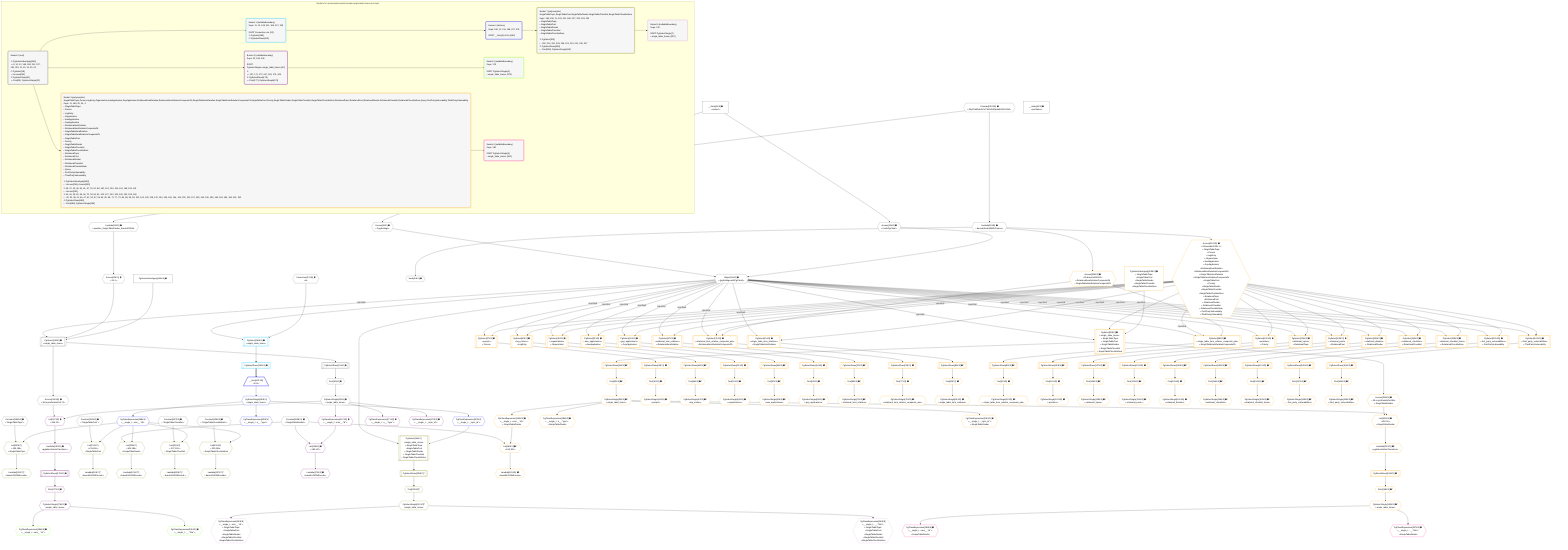 %%{init: {'themeVariables': { 'fontSize': '12px'}}}%%
graph TD
    classDef path fill:#eee,stroke:#000,color:#000
    classDef plan fill:#fff,stroke-width:1px,color:#000
    classDef itemplan fill:#fff,stroke-width:2px,color:#000
    classDef unbatchedplan fill:#dff,stroke-width:1px,color:#000
    classDef sideeffectplan fill:#fcc,stroke-width:2px,color:#000
    classDef bucket fill:#f6f6f6,color:#000,stroke-width:2px,text-align:left

    subgraph "Buckets for queries/polymorphic/simple-single-table-items-root-topic"
    Bucket0("Bucket 0 (root)<br /><br />1: PgSelectInlineApply[245]<br />ᐳ: 9, 10, 12, 168, 199, 211, 227, 235, 253, 11, 15, 16, 25, 24<br />2: PgSelect[18]<br />ᐳ: Access[246]<br />3: PgSelectRows[21]<br />ᐳ: First[20], PgSelectSingle[22]"):::bucket
    Bucket1("Bucket 1 (nullableBoundary)<br />Deps: 11, 12, 199, 211, 168, 227, 235<br /><br />ROOT Connectionᐸ8ᐳ[12]<br />1: PgSelect[166]<br />2: PgSelectRows[191]"):::bucket
    Bucket2("Bucket 2 (nullableBoundary)<br />Deps: 22, 168, 246<br /><br />ROOT PgSelectSingleᐸsingle_table_itemsᐳ[22]<br />1: <br />ᐳ: 167, 171, 172, 247, 169, 170, 248<br />2: PgSelectRows[178]<br />ᐳ: First[177], PgSelectSingle[179]"):::bucket
    Bucket3("Bucket 3 (polymorphic)<br />SingleTableTopic,Person,LogEntry,Organization,AwsApplication,GcpApplication,RelationalItemRelation,RelationalItemRelationCompositePk,SingleTableItemRelation,SingleTableItemRelationCompositePk,SingleTablePost,Priority,SingleTableDivider,SingleTableChecklist,SingleTableChecklistItem,RelationalTopic,RelationalPost,RelationalDivider,RelationalChecklist,RelationalChecklistItem,Query,FirstPartyVulnerability,ThirdPartyVulnerability<br />Deps: 11, 168, 25, 24, 4<br />ᐳSingleTableTopic<br />ᐳPerson<br />ᐳLogEntry<br />ᐳOrganization<br />ᐳAwsApplication<br />ᐳGcpApplication<br />ᐳRelationalItemRelation<br />ᐳRelationalItemRelationCompositePk<br />ᐳSingleTableItemRelation<br />ᐳSingleTableItemRelationCompositePk<br />ᐳSingleTablePost<br />ᐳPriority<br />ᐳSingleTableDivider<br />ᐳSingleTableChecklist<br />ᐳSingleTableChecklistItem<br />ᐳRelationalTopic<br />ᐳRelationalPost<br />ᐳRelationalDivider<br />ᐳRelationalChecklist<br />ᐳRelationalChecklistItem<br />ᐳQuery<br />ᐳFirstPartyVulnerability<br />ᐳThirdPartyVulnerability<br /><br />1: PgSelectInlineApply[249]<br />ᐳ: Access[254], Access[255]<br />2: 29, 37, 43, 49, 55, 61, 67, 75, 81, 88, 100, 124, 130, 136, 142, 148, 155, 161<br />ᐳ: Access[250]<br />3: 34, 40, 46, 52, 58, 64, 70, 78, 84, 91, 103, 127, 133, 139, 145, 151, 158, 164<br />ᐳ: 33, 35, 39, 41, 45, 47, 51, 53, 57, 59, 63, 65, 69, 71, 77, 79, 83, 85, 90, 92, 102, 104, 126, 128, 132, 134, 138, 140, 144, 146, 150, 152, 157, 159, 163, 165, 180, 182, 183, 184, 185, 251, 252<br />4: PgSelectRows[189]<br />ᐳ: First[188], PgSelectSingle[190]"):::bucket
    Bucket4("Bucket 4 (listItem)<br />Deps: 199, 11, 211, 168, 227, 235<br /><br />ROOT __Item{4}ᐸ191ᐳ[192]"):::bucket
    Bucket5("Bucket 5 (nullableBoundary)<br />Deps: 179<br /><br />ROOT PgSelectSingle{2}ᐸsingle_table_itemsᐳ[179]"):::bucket
    Bucket6("Bucket 6 (nullableBoundary)<br />Deps: 190<br /><br />ROOT PgSelectSingle{3}ᐸsingle_table_itemsᐳ[190]"):::bucket
    Bucket7("Bucket 7 (polymorphic)<br />SingleTableTopic,SingleTablePost,SingleTableDivider,SingleTableChecklist,SingleTableChecklistItem<br />Deps: 199, 198, 11, 203, 211, 168, 227, 235, 193, 202<br />ᐳSingleTableTopic<br />ᐳSingleTablePost<br />ᐳSingleTableDivider<br />ᐳSingleTableChecklist<br />ᐳSingleTableChecklistItem<br /><br />1: PgSelect[204]<br />ᐳ: 200, 212, 220, 228, 236, 201, 213, 221, 229, 237<br />2: PgSelectRows[209]<br />ᐳ: First[208], PgSelectSingle[210]"):::bucket
    Bucket8("Bucket 8 (nullableBoundary)<br />Deps: 210<br /><br />ROOT PgSelectSingle{7}ᐸsingle_table_itemsᐳ[210]"):::bucket
    end
    Bucket0 --> Bucket1 & Bucket2 & Bucket3
    Bucket1 --> Bucket4
    Bucket2 --> Bucket5
    Bucket3 --> Bucket6
    Bucket4 --> Bucket7
    Bucket7 --> Bucket8

    %% plan dependencies
    PgSelect18[["PgSelect[18∈0] ➊<br />ᐸsingle_table_itemsᐳ"]]:::plan
    Object11{{"Object[11∈0] ➊<br />ᐸ{pgSettings,withPgClient}ᐳ"}}:::plan
    Access16{{"Access[16∈0] ➊<br />ᐸ15.1ᐳ"}}:::plan
    PgSelectInlineApply245["PgSelectInlineApply[245∈0] ➊"]:::plan
    Object11 -->|rejectNull| PgSelect18
    Access16 & PgSelectInlineApply245 --> PgSelect18
    Access9{{"Access[9∈0] ➊<br />ᐸ2.pgSettingsᐳ"}}:::plan
    Access10{{"Access[10∈0] ➊<br />ᐸ2.withPgClientᐳ"}}:::plan
    Access9 & Access10 --> Object11
    __Value2["__Value[2∈0] ➊<br />ᐸcontextᐳ"]:::plan
    __Value2 --> Access9
    __Value2 --> Access10
    Lambda15{{"Lambda[15∈0] ➊<br />ᐸspecifier_SingleTableDivider_base64JSONᐳ"}}:::plan
    Constant253{{"Constant[253∈0] ➊<br />ᐸ'WyJTaW5nbGVUYWJsZURpdmlkZXIiLDNd'ᐳ"}}:::plan
    Constant253 --> Lambda15
    Lambda15 --> Access16
    First20{{"First[20∈0] ➊"}}:::plan
    PgSelectRows21[["PgSelectRows[21∈0] ➊"]]:::plan
    PgSelectRows21 --> First20
    PgSelect18 --> PgSelectRows21
    PgSelectSingle22{{"PgSelectSingle[22∈0] ➊<br />ᐸsingle_table_itemsᐳ"}}:::plan
    First20 --> PgSelectSingle22
    Node24{{"Node[24∈0] ➊"}}:::plan
    Lambda25{{"Lambda[25∈0] ➊<br />ᐸdecodeNodeIdWithCodecsᐳ"}}:::plan
    Lambda25 --> Node24
    Constant253 --> Lambda25
    Access246{{"Access[246∈0] ➊<br />ᐸ18.m.joinDetailsFor173ᐳ"}}:::plan
    PgSelect18 --> Access246
    __Value4["__Value[4∈0] ➊<br />ᐸrootValueᐳ"]:::plan
    Connection12{{"Connection[12∈0] ➊<br />ᐸ8ᐳ"}}:::plan
    Constant168{{"Constant[168∈0] ➊<br />ᐸ'SingleTableDivider'ᐳ"}}:::plan
    Constant199{{"Constant[199∈0] ➊<br />ᐸ'SingleTableTopic'ᐳ"}}:::plan
    Constant211{{"Constant[211∈0] ➊<br />ᐸ'SingleTablePost'ᐳ"}}:::plan
    Constant227{{"Constant[227∈0] ➊<br />ᐸ'SingleTableChecklist'ᐳ"}}:::plan
    Constant235{{"Constant[235∈0] ➊<br />ᐸ'SingleTableChecklistItem'ᐳ"}}:::plan
    PgSelect166[["PgSelect[166∈1] ➊<br />ᐸsingle_table_itemsᐳ"]]:::plan
    Object11 & Connection12 --> PgSelect166
    PgSelectRows191[["PgSelectRows[191∈1] ➊"]]:::plan
    PgSelect166 --> PgSelectRows191
    __Item192[/"__Item[192∈4]<br />ᐸ191ᐳ"\]:::itemplan
    PgSelectRows191 ==> __Item192
    PgSelectSingle193{{"PgSelectSingle[193∈4]<br />ᐸsingle_table_itemsᐳ"}}:::plan
    __Item192 --> PgSelectSingle193
    PgClassExpression198{{"PgClassExpression[198∈4]<br />ᐸ__single_t...ems__.”id”ᐳ"}}:::plan
    PgSelectSingle193 --> PgClassExpression198
    PgClassExpression202{{"PgClassExpression[202∈4]<br />ᐸ__single_t...s__.”type”ᐳ"}}:::plan
    PgSelectSingle193 --> PgClassExpression202
    PgClassExpression203{{"PgClassExpression[203∈4]<br />ᐸ__single_t..._topic_id”ᐳ"}}:::plan
    PgSelectSingle193 --> PgClassExpression203
    List200{{"List[200∈7]<br />ᐸ199,198ᐳ<br />ᐳSingleTableTopic"}}:::plan
    Constant199 & PgClassExpression198 --> List200
    PgSelect204[["PgSelect[204∈7]<br />ᐸsingle_table_itemsᐳ<br />ᐳSingleTableTopic<br />ᐳSingleTablePost<br />ᐳSingleTableDivider<br />ᐳSingleTableChecklist<br />ᐳSingleTableChecklistItem"]]:::plan
    Object11 & PgClassExpression203 --> PgSelect204
    List212{{"List[212∈7]<br />ᐸ211,198ᐳ<br />ᐳSingleTablePost"}}:::plan
    Constant211 & PgClassExpression198 --> List212
    List220{{"List[220∈7]<br />ᐸ168,198ᐳ<br />ᐳSingleTableDivider"}}:::plan
    Constant168 & PgClassExpression198 --> List220
    List228{{"List[228∈7]<br />ᐸ227,198ᐳ<br />ᐳSingleTableChecklist"}}:::plan
    Constant227 & PgClassExpression198 --> List228
    List236{{"List[236∈7]<br />ᐸ235,198ᐳ<br />ᐳSingleTableChecklistItem"}}:::plan
    Constant235 & PgClassExpression198 --> List236
    Lambda201{{"Lambda[201∈7]^<br />ᐸbase64JSONEncodeᐳ"}}:::plan
    List200 --> Lambda201
    First208{{"First[208∈7]^"}}:::plan
    PgSelectRows209[["PgSelectRows[209∈7]^"]]:::plan
    PgSelectRows209 --> First208
    PgSelect204 --> PgSelectRows209
    PgSelectSingle210{{"PgSelectSingle[210∈7]^<br />ᐸsingle_table_itemsᐳ"}}:::plan
    First208 --> PgSelectSingle210
    Lambda213{{"Lambda[213∈7]^<br />ᐸbase64JSONEncodeᐳ"}}:::plan
    List212 --> Lambda213
    Lambda221{{"Lambda[221∈7]^<br />ᐸbase64JSONEncodeᐳ"}}:::plan
    List220 --> Lambda221
    Lambda229{{"Lambda[229∈7]^<br />ᐸbase64JSONEncodeᐳ"}}:::plan
    List228 --> Lambda229
    Lambda237{{"Lambda[237∈7]^<br />ᐸbase64JSONEncodeᐳ"}}:::plan
    List236 --> Lambda237
    PgClassExpression243{{"PgClassExpression[243∈8]<br />ᐸ__single_t...ems__.”id”ᐳ<br />ᐳSingleTableTopic<br />ᐳSingleTablePost<br />ᐳSingleTableDivider<br />ᐳSingleTableChecklist<br />ᐳSingleTableChecklistItem"}}:::plan
    PgSelectSingle210 --> PgClassExpression243
    PgClassExpression244{{"PgClassExpression[244∈8]<br />ᐸ__single_t...__.”title”ᐳ<br />ᐳSingleTableTopic<br />ᐳSingleTablePost<br />ᐳSingleTableDivider<br />ᐳSingleTableChecklist<br />ᐳSingleTableChecklistItem"}}:::plan
    PgSelectSingle210 --> PgClassExpression244
    List169{{"List[169∈2] ➊<br />ᐸ168,167ᐳ"}}:::plan
    PgClassExpression167{{"PgClassExpression[167∈2] ➊<br />ᐸ__single_t...ems__.”id”ᐳ"}}:::plan
    Constant168 & PgClassExpression167 --> List169
    List247{{"List[247∈2] ➊<br />ᐸ246,22ᐳ"}}:::plan
    Access246 & PgSelectSingle22 --> List247
    PgSelectSingle22 --> PgClassExpression167
    Lambda170{{"Lambda[170∈2] ➊<br />ᐸbase64JSONEncodeᐳ"}}:::plan
    List169 --> Lambda170
    PgClassExpression171{{"PgClassExpression[171∈2] ➊<br />ᐸ__single_t...s__.”type”ᐳ"}}:::plan
    PgSelectSingle22 --> PgClassExpression171
    PgClassExpression172{{"PgClassExpression[172∈2] ➊<br />ᐸ__single_t..._topic_id”ᐳ"}}:::plan
    PgSelectSingle22 --> PgClassExpression172
    First177{{"First[177∈2] ➊"}}:::plan
    PgSelectRows178[["PgSelectRows[178∈2] ➊"]]:::plan
    PgSelectRows178 --> First177
    Lambda248{{"Lambda[248∈2] ➊<br />ᐸpgInlineViaJoinTransformᐳ"}}:::plan
    Lambda248 --> PgSelectRows178
    PgSelectSingle179{{"PgSelectSingle[179∈2] ➊<br />ᐸsingle_table_itemsᐳ"}}:::plan
    First177 --> PgSelectSingle179
    List247 --> Lambda248
    PgClassExpression194{{"PgClassExpression[194∈5] ➊<br />ᐸ__single_t...ems__.”id”ᐳ"}}:::plan
    PgSelectSingle179 --> PgClassExpression194
    PgClassExpression195{{"PgClassExpression[195∈5] ➊<br />ᐸ__single_t...__.”title”ᐳ"}}:::plan
    PgSelectSingle179 --> PgClassExpression195
    PgSelect29[["PgSelect[29∈3] ➊<br />ᐸsingle_table_itemsᐳ<br />ᐳSingleTableTopic<br />ᐳSingleTablePost<br />ᐳSingleTableDivider<br />ᐳSingleTableChecklist<br />ᐳSingleTableChecklistItem"]]:::plan
    Access254{{"Access[254∈3] ➊<br />ᐸ25.base64JSON.1ᐳ<br />ᐳSingleTableTopic<br />ᐳPerson<br />ᐳLogEntry<br />ᐳOrganization<br />ᐳAwsApplication<br />ᐳGcpApplication<br />ᐳRelationalItemRelation<br />ᐳRelationalItemRelationCompositePk<br />ᐳSingleTableItemRelation<br />ᐳSingleTableItemRelationCompositePk<br />ᐳSingleTablePost<br />ᐳPriority<br />ᐳSingleTableDivider<br />ᐳSingleTableChecklist<br />ᐳSingleTableChecklistItem<br />ᐳRelationalTopic<br />ᐳRelationalPost<br />ᐳRelationalDivider<br />ᐳRelationalChecklist<br />ᐳRelationalChecklistItem<br />ᐳFirstPartyVulnerability<br />ᐳThirdPartyVulnerability"}}:::plan
    PgSelectInlineApply249["PgSelectInlineApply[249∈3] ➊<br />ᐳSingleTableTopic<br />ᐳSingleTablePost<br />ᐳSingleTableDivider<br />ᐳSingleTableChecklist<br />ᐳSingleTableChecklistItem"]:::plan
    Object11 -->|rejectNull| PgSelect29
    Access254 & PgSelectInlineApply249 --> PgSelect29
    PgSelect75[["PgSelect[75∈3] ➊<br />ᐸrelational_item_relation_composite_pksᐳ<br />ᐳRelationalItemRelationCompositePk"]]:::plan
    Access255{{"Access[255∈3] ➊<br />ᐸ25.base64JSON.2ᐳ<br />ᐳRelationalItemRelationCompositePk<br />ᐳSingleTableItemRelationCompositePk"}}:::plan
    Object11 -->|rejectNull| PgSelect75
    Access254 -->|rejectNull| PgSelect75
    Access255 --> PgSelect75
    PgSelect88[["PgSelect[88∈3] ➊<br />ᐸsingle_table_item_relation_composite_pksᐳ<br />ᐳSingleTableItemRelationCompositePk"]]:::plan
    Object11 -->|rejectNull| PgSelect88
    Access254 -->|rejectNull| PgSelect88
    Access255 --> PgSelect88
    PgSelect37[["PgSelect[37∈3] ➊<br />ᐸpeopleᐳ<br />ᐳPerson"]]:::plan
    Object11 -->|rejectNull| PgSelect37
    Access254 --> PgSelect37
    PgSelect43[["PgSelect[43∈3] ➊<br />ᐸlog_entriesᐳ<br />ᐳLogEntry"]]:::plan
    Object11 -->|rejectNull| PgSelect43
    Access254 --> PgSelect43
    PgSelect49[["PgSelect[49∈3] ➊<br />ᐸorganizationsᐳ<br />ᐳOrganization"]]:::plan
    Object11 -->|rejectNull| PgSelect49
    Access254 --> PgSelect49
    PgSelect55[["PgSelect[55∈3] ➊<br />ᐸaws_applicationsᐳ<br />ᐳAwsApplication"]]:::plan
    Object11 -->|rejectNull| PgSelect55
    Access254 --> PgSelect55
    PgSelect61[["PgSelect[61∈3] ➊<br />ᐸgcp_applicationsᐳ<br />ᐳGcpApplication"]]:::plan
    Object11 -->|rejectNull| PgSelect61
    Access254 --> PgSelect61
    PgSelect67[["PgSelect[67∈3] ➊<br />ᐸrelational_item_relationsᐳ<br />ᐳRelationalItemRelation"]]:::plan
    Object11 -->|rejectNull| PgSelect67
    Access254 --> PgSelect67
    PgSelect81[["PgSelect[81∈3] ➊<br />ᐸsingle_table_item_relationsᐳ<br />ᐳSingleTableItemRelation"]]:::plan
    Object11 -->|rejectNull| PgSelect81
    Access254 --> PgSelect81
    PgSelect100[["PgSelect[100∈3] ➊<br />ᐸprioritiesᐳ<br />ᐳPriority"]]:::plan
    Object11 -->|rejectNull| PgSelect100
    Access254 --> PgSelect100
    PgSelect124[["PgSelect[124∈3] ➊<br />ᐸrelational_topicsᐳ<br />ᐳRelationalTopic"]]:::plan
    Object11 -->|rejectNull| PgSelect124
    Access254 --> PgSelect124
    PgSelect130[["PgSelect[130∈3] ➊<br />ᐸrelational_postsᐳ<br />ᐳRelationalPost"]]:::plan
    Object11 -->|rejectNull| PgSelect130
    Access254 --> PgSelect130
    PgSelect136[["PgSelect[136∈3] ➊<br />ᐸrelational_dividersᐳ<br />ᐳRelationalDivider"]]:::plan
    Object11 -->|rejectNull| PgSelect136
    Access254 --> PgSelect136
    PgSelect142[["PgSelect[142∈3] ➊<br />ᐸrelational_checklistsᐳ<br />ᐳRelationalChecklist"]]:::plan
    Object11 -->|rejectNull| PgSelect142
    Access254 --> PgSelect142
    PgSelect148[["PgSelect[148∈3] ➊<br />ᐸrelational_checklist_itemsᐳ<br />ᐳRelationalChecklistItem"]]:::plan
    Object11 -->|rejectNull| PgSelect148
    Access254 --> PgSelect148
    PgSelect155[["PgSelect[155∈3] ➊<br />ᐸfirst_party_vulnerabilitiesᐳ<br />ᐳFirstPartyVulnerability"]]:::plan
    Object11 -->|rejectNull| PgSelect155
    Access254 --> PgSelect155
    PgSelect161[["PgSelect[161∈3] ➊<br />ᐸthird_party_vulnerabilitiesᐳ<br />ᐳThirdPartyVulnerability"]]:::plan
    Object11 -->|rejectNull| PgSelect161
    Access254 --> PgSelect161
    List182{{"List[182∈3] ➊^<br />ᐸ168,180ᐳ"}}:::plan
    PgClassExpression180{{"PgClassExpression[180∈3] ➊<br />ᐸ__single_t...ems__.”id”ᐳ<br />ᐳSingleTableDivider"}}:::plan
    Constant168 & PgClassExpression180 --> List182
    List251{{"List[251∈3] ➊<br />ᐸ250,35ᐳ<br />ᐳSingleTableDivider"}}:::plan
    Access250{{"Access[250∈3] ➊<br />ᐸ29.m.joinDetailsFor186ᐳ<br />ᐳSingleTableDivider"}}:::plan
    PgSelectSingle35{{"PgSelectSingle[35∈3] ➊^<br />ᐸsingle_table_itemsᐳ"}}:::plan
    Access250 & PgSelectSingle35 --> List251
    First33{{"First[33∈3] ➊^"}}:::plan
    PgSelectRows34[["PgSelectRows[34∈3] ➊^"]]:::plan
    PgSelectRows34 --> First33
    PgSelect29 --> PgSelectRows34
    First33 --> PgSelectSingle35
    First39{{"First[39∈3] ➊^"}}:::plan
    PgSelectRows40[["PgSelectRows[40∈3] ➊^"]]:::plan
    PgSelectRows40 --> First39
    PgSelect37 --> PgSelectRows40
    PgSelectSingle41{{"PgSelectSingle[41∈3] ➊^<br />ᐸpeopleᐳ"}}:::plan
    First39 --> PgSelectSingle41
    First45{{"First[45∈3] ➊^"}}:::plan
    PgSelectRows46[["PgSelectRows[46∈3] ➊^"]]:::plan
    PgSelectRows46 --> First45
    PgSelect43 --> PgSelectRows46
    PgSelectSingle47{{"PgSelectSingle[47∈3] ➊^<br />ᐸlog_entriesᐳ"}}:::plan
    First45 --> PgSelectSingle47
    First51{{"First[51∈3] ➊^"}}:::plan
    PgSelectRows52[["PgSelectRows[52∈3] ➊^"]]:::plan
    PgSelectRows52 --> First51
    PgSelect49 --> PgSelectRows52
    PgSelectSingle53{{"PgSelectSingle[53∈3] ➊^<br />ᐸorganizationsᐳ"}}:::plan
    First51 --> PgSelectSingle53
    First57{{"First[57∈3] ➊^"}}:::plan
    PgSelectRows58[["PgSelectRows[58∈3] ➊^"]]:::plan
    PgSelectRows58 --> First57
    PgSelect55 --> PgSelectRows58
    PgSelectSingle59{{"PgSelectSingle[59∈3] ➊^<br />ᐸaws_applicationsᐳ"}}:::plan
    First57 --> PgSelectSingle59
    First63{{"First[63∈3] ➊^"}}:::plan
    PgSelectRows64[["PgSelectRows[64∈3] ➊^"]]:::plan
    PgSelectRows64 --> First63
    PgSelect61 --> PgSelectRows64
    PgSelectSingle65{{"PgSelectSingle[65∈3] ➊^<br />ᐸgcp_applicationsᐳ"}}:::plan
    First63 --> PgSelectSingle65
    First69{{"First[69∈3] ➊^"}}:::plan
    PgSelectRows70[["PgSelectRows[70∈3] ➊^"]]:::plan
    PgSelectRows70 --> First69
    PgSelect67 --> PgSelectRows70
    PgSelectSingle71{{"PgSelectSingle[71∈3] ➊^<br />ᐸrelational_item_relationsᐳ"}}:::plan
    First69 --> PgSelectSingle71
    First77{{"First[77∈3] ➊^"}}:::plan
    PgSelectRows78[["PgSelectRows[78∈3] ➊^"]]:::plan
    PgSelectRows78 --> First77
    PgSelect75 --> PgSelectRows78
    PgSelectSingle79{{"PgSelectSingle[79∈3] ➊^<br />ᐸrelational_item_relation_composite_pksᐳ"}}:::plan
    First77 --> PgSelectSingle79
    First83{{"First[83∈3] ➊^"}}:::plan
    PgSelectRows84[["PgSelectRows[84∈3] ➊^"]]:::plan
    PgSelectRows84 --> First83
    PgSelect81 --> PgSelectRows84
    PgSelectSingle85{{"PgSelectSingle[85∈3] ➊^<br />ᐸsingle_table_item_relationsᐳ"}}:::plan
    First83 --> PgSelectSingle85
    First90{{"First[90∈3] ➊^"}}:::plan
    PgSelectRows91[["PgSelectRows[91∈3] ➊^"]]:::plan
    PgSelectRows91 --> First90
    PgSelect88 --> PgSelectRows91
    PgSelectSingle92{{"PgSelectSingle[92∈3] ➊^<br />ᐸsingle_table_item_relation_composite_pksᐳ"}}:::plan
    First90 --> PgSelectSingle92
    First102{{"First[102∈3] ➊^"}}:::plan
    PgSelectRows103[["PgSelectRows[103∈3] ➊^"]]:::plan
    PgSelectRows103 --> First102
    PgSelect100 --> PgSelectRows103
    PgSelectSingle104{{"PgSelectSingle[104∈3] ➊^<br />ᐸprioritiesᐳ"}}:::plan
    First102 --> PgSelectSingle104
    First126{{"First[126∈3] ➊^"}}:::plan
    PgSelectRows127[["PgSelectRows[127∈3] ➊^"]]:::plan
    PgSelectRows127 --> First126
    PgSelect124 --> PgSelectRows127
    PgSelectSingle128{{"PgSelectSingle[128∈3] ➊^<br />ᐸrelational_topicsᐳ"}}:::plan
    First126 --> PgSelectSingle128
    First132{{"First[132∈3] ➊^"}}:::plan
    PgSelectRows133[["PgSelectRows[133∈3] ➊^"]]:::plan
    PgSelectRows133 --> First132
    PgSelect130 --> PgSelectRows133
    PgSelectSingle134{{"PgSelectSingle[134∈3] ➊^<br />ᐸrelational_postsᐳ"}}:::plan
    First132 --> PgSelectSingle134
    First138{{"First[138∈3] ➊^"}}:::plan
    PgSelectRows139[["PgSelectRows[139∈3] ➊^"]]:::plan
    PgSelectRows139 --> First138
    PgSelect136 --> PgSelectRows139
    PgSelectSingle140{{"PgSelectSingle[140∈3] ➊^<br />ᐸrelational_dividersᐳ"}}:::plan
    First138 --> PgSelectSingle140
    First144{{"First[144∈3] ➊^"}}:::plan
    PgSelectRows145[["PgSelectRows[145∈3] ➊^"]]:::plan
    PgSelectRows145 --> First144
    PgSelect142 --> PgSelectRows145
    PgSelectSingle146{{"PgSelectSingle[146∈3] ➊^<br />ᐸrelational_checklistsᐳ"}}:::plan
    First144 --> PgSelectSingle146
    First150{{"First[150∈3] ➊^"}}:::plan
    PgSelectRows151[["PgSelectRows[151∈3] ➊^"]]:::plan
    PgSelectRows151 --> First150
    PgSelect148 --> PgSelectRows151
    PgSelectSingle152{{"PgSelectSingle[152∈3] ➊^<br />ᐸrelational_checklist_itemsᐳ"}}:::plan
    First150 --> PgSelectSingle152
    First157{{"First[157∈3] ➊^"}}:::plan
    PgSelectRows158[["PgSelectRows[158∈3] ➊^"]]:::plan
    PgSelectRows158 --> First157
    PgSelect155 --> PgSelectRows158
    PgSelectSingle159{{"PgSelectSingle[159∈3] ➊^<br />ᐸfirst_party_vulnerabilitiesᐳ"}}:::plan
    First157 --> PgSelectSingle159
    First163{{"First[163∈3] ➊^"}}:::plan
    PgSelectRows164[["PgSelectRows[164∈3] ➊^"]]:::plan
    PgSelectRows164 --> First163
    PgSelect161 --> PgSelectRows164
    PgSelectSingle165{{"PgSelectSingle[165∈3] ➊^<br />ᐸthird_party_vulnerabilitiesᐳ"}}:::plan
    First163 --> PgSelectSingle165
    PgSelectSingle35 --> PgClassExpression180
    Lambda183{{"Lambda[183∈3] ➊^<br />ᐸbase64JSONEncodeᐳ"}}:::plan
    List182 --> Lambda183
    PgClassExpression184{{"PgClassExpression[184∈3] ➊<br />ᐸ__single_t...s__.”type”ᐳ<br />ᐳSingleTableDivider"}}:::plan
    PgSelectSingle35 --> PgClassExpression184
    PgClassExpression185{{"PgClassExpression[185∈3] ➊<br />ᐸ__single_t..._topic_id”ᐳ<br />ᐳSingleTableDivider"}}:::plan
    PgSelectSingle35 --> PgClassExpression185
    First188{{"First[188∈3] ➊^"}}:::plan
    PgSelectRows189[["PgSelectRows[189∈3] ➊^"]]:::plan
    PgSelectRows189 --> First188
    Lambda252{{"Lambda[252∈3] ➊^<br />ᐸpgInlineViaJoinTransformᐳ"}}:::plan
    Lambda252 --> PgSelectRows189
    PgSelectSingle190{{"PgSelectSingle[190∈3] ➊^<br />ᐸsingle_table_itemsᐳ"}}:::plan
    First188 --> PgSelectSingle190
    PgSelect29 --> Access250
    List251 --> Lambda252
    Lambda25 --> Access254
    Lambda25 --> Access255
    PgClassExpression196{{"PgClassExpression[196∈6] ➊<br />ᐸ__single_t...ems__.”id”ᐳ<br />ᐳSingleTableDivider"}}:::plan
    PgSelectSingle190 --> PgClassExpression196
    PgClassExpression197{{"PgClassExpression[197∈6] ➊<br />ᐸ__single_t...__.”title”ᐳ<br />ᐳSingleTableDivider"}}:::plan
    PgSelectSingle190 --> PgClassExpression197

    %% define steps
    classDef bucket0 stroke:#696969
    class Bucket0,__Value2,__Value4,Access9,Access10,Object11,Connection12,Lambda15,Access16,PgSelect18,First20,PgSelectRows21,PgSelectSingle22,Node24,Lambda25,Constant168,Constant199,Constant211,Constant227,Constant235,PgSelectInlineApply245,Access246,Constant253 bucket0
    classDef bucket1 stroke:#00bfff
    class Bucket1,PgSelect166,PgSelectRows191 bucket1
    classDef bucket2 stroke:#7f007f
    class Bucket2,PgClassExpression167,List169,Lambda170,PgClassExpression171,PgClassExpression172,First177,PgSelectRows178,PgSelectSingle179,List247,Lambda248 bucket2
    classDef bucket3 stroke:#ffa500
    class Bucket3,PgSelect29,First33,PgSelectRows34,PgSelectSingle35,PgSelect37,First39,PgSelectRows40,PgSelectSingle41,PgSelect43,First45,PgSelectRows46,PgSelectSingle47,PgSelect49,First51,PgSelectRows52,PgSelectSingle53,PgSelect55,First57,PgSelectRows58,PgSelectSingle59,PgSelect61,First63,PgSelectRows64,PgSelectSingle65,PgSelect67,First69,PgSelectRows70,PgSelectSingle71,PgSelect75,First77,PgSelectRows78,PgSelectSingle79,PgSelect81,First83,PgSelectRows84,PgSelectSingle85,PgSelect88,First90,PgSelectRows91,PgSelectSingle92,PgSelect100,First102,PgSelectRows103,PgSelectSingle104,PgSelect124,First126,PgSelectRows127,PgSelectSingle128,PgSelect130,First132,PgSelectRows133,PgSelectSingle134,PgSelect136,First138,PgSelectRows139,PgSelectSingle140,PgSelect142,First144,PgSelectRows145,PgSelectSingle146,PgSelect148,First150,PgSelectRows151,PgSelectSingle152,PgSelect155,First157,PgSelectRows158,PgSelectSingle159,PgSelect161,First163,PgSelectRows164,PgSelectSingle165,PgClassExpression180,List182,Lambda183,PgClassExpression184,PgClassExpression185,First188,PgSelectRows189,PgSelectSingle190,PgSelectInlineApply249,Access250,List251,Lambda252,Access254,Access255 bucket3
    classDef bucket4 stroke:#0000ff
    class Bucket4,__Item192,PgSelectSingle193,PgClassExpression198,PgClassExpression202,PgClassExpression203 bucket4
    classDef bucket5 stroke:#7fff00
    class Bucket5,PgClassExpression194,PgClassExpression195 bucket5
    classDef bucket6 stroke:#ff1493
    class Bucket6,PgClassExpression196,PgClassExpression197 bucket6
    classDef bucket7 stroke:#808000
    class Bucket7,List200,Lambda201,PgSelect204,First208,PgSelectRows209,PgSelectSingle210,List212,Lambda213,List220,Lambda221,List228,Lambda229,List236,Lambda237 bucket7
    classDef bucket8 stroke:#dda0dd
    class Bucket8,PgClassExpression243,PgClassExpression244 bucket8
